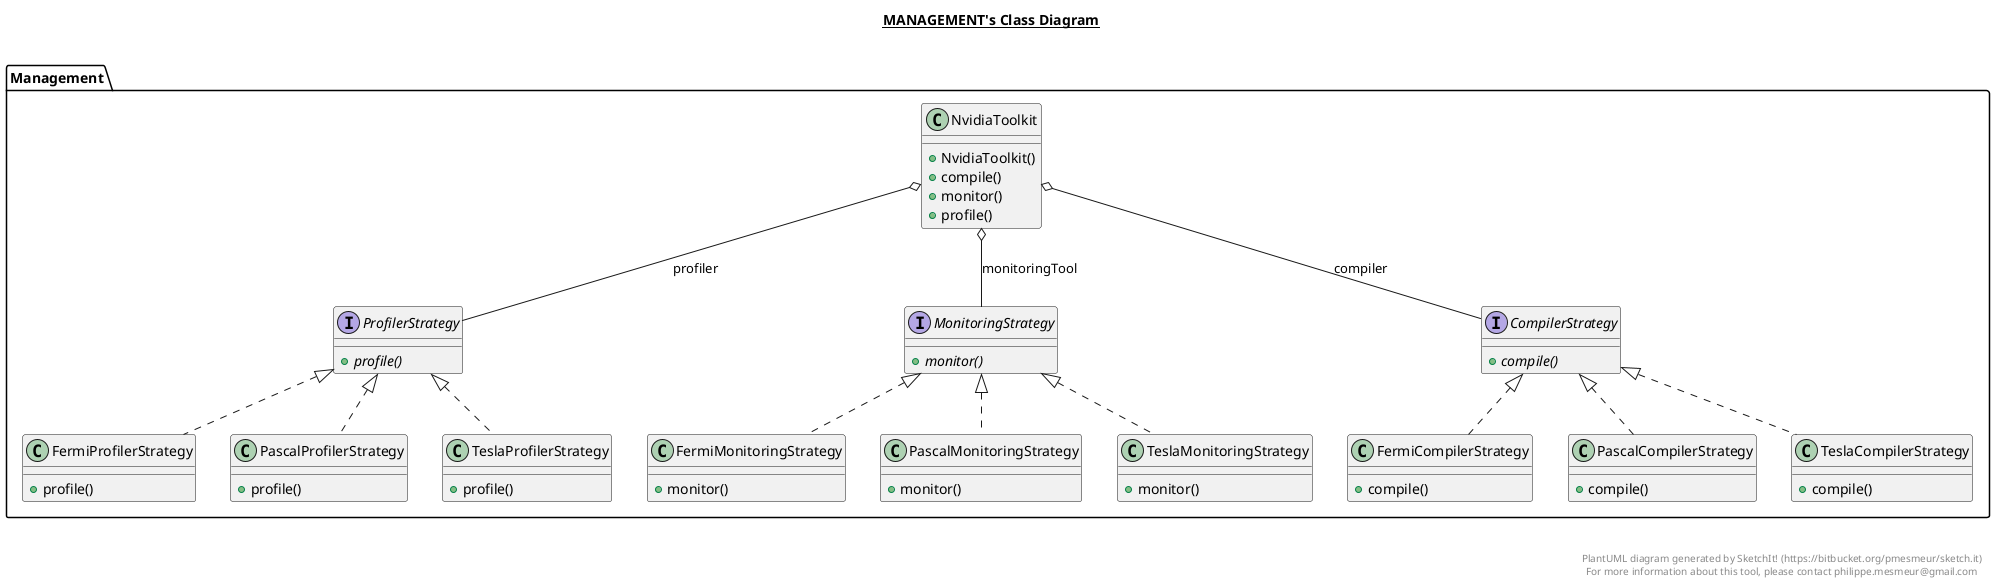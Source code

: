 @startuml

title __MANAGEMENT's Class Diagram__\n

  namespace Management {
    interface Management.CompilerStrategy {
        {abstract} + compile()
    }
  }
  

  namespace Management {
    class Management.FermiCompilerStrategy {
        + compile()
    }
  }
  

  namespace Management {
    class Management.FermiMonitoringStrategy {
        + monitor()
    }
  }
  

  namespace Management {
    class Management.FermiProfilerStrategy {
        + profile()
    }
  }
  

  namespace Management {
    interface Management.MonitoringStrategy {
        {abstract} + monitor()
    }
  }
  

  namespace Management {
    class Management.NvidiaToolkit {
        + NvidiaToolkit()
        + compile()
        + monitor()
        + profile()
    }
  }
  

  namespace Management {
    class Management.PascalCompilerStrategy {
        + compile()
    }
  }
  

  namespace Management {
    class Management.PascalMonitoringStrategy {
        + monitor()
    }
  }
  

  namespace Management {
    class Management.PascalProfilerStrategy {
        + profile()
    }
  }
  

  namespace Management {
    interface Management.ProfilerStrategy {
        {abstract} + profile()
    }
  }
  

  namespace Management {
    class Management.TeslaCompilerStrategy {
        + compile()
    }
  }
  

  namespace Management {
    class Management.TeslaMonitoringStrategy {
        + monitor()
    }
  }
  

  namespace Management {
    class Management.TeslaProfilerStrategy {
        + profile()
    }
  }
  

  Management.FermiCompilerStrategy .up.|> Management.CompilerStrategy
  Management.FermiMonitoringStrategy .up.|> Management.MonitoringStrategy
  Management.FermiProfilerStrategy .up.|> Management.ProfilerStrategy
  Management.NvidiaToolkit o-- Management.CompilerStrategy : compiler
  Management.NvidiaToolkit o-- Management.MonitoringStrategy : monitoringTool
  Management.NvidiaToolkit o-- Management.ProfilerStrategy : profiler
  Management.PascalCompilerStrategy .up.|> Management.CompilerStrategy
  Management.PascalMonitoringStrategy .up.|> Management.MonitoringStrategy
  Management.PascalProfilerStrategy .up.|> Management.ProfilerStrategy
  Management.TeslaCompilerStrategy .up.|> Management.CompilerStrategy
  Management.TeslaMonitoringStrategy .up.|> Management.MonitoringStrategy
  Management.TeslaProfilerStrategy .up.|> Management.ProfilerStrategy


right footer


PlantUML diagram generated by SketchIt! (https://bitbucket.org/pmesmeur/sketch.it)
For more information about this tool, please contact philippe.mesmeur@gmail.com
endfooter

@enduml
